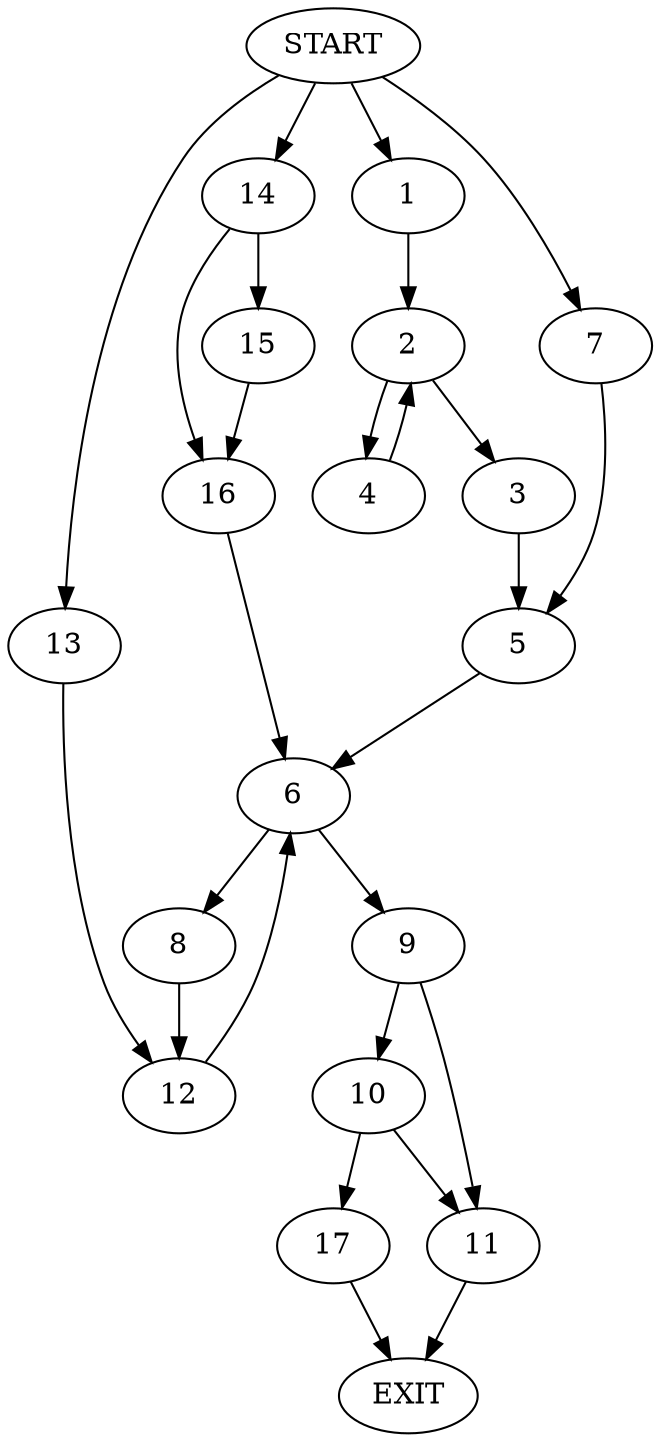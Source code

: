 digraph {
0 [label="START"]
18 [label="EXIT"]
0 -> 1
1 -> 2
2 -> 3
2 -> 4
4 -> 2
3 -> 5
5 -> 6
0 -> 7
7 -> 5
6 -> 8
6 -> 9
9 -> 10
9 -> 11
8 -> 12
12 -> 6
0 -> 13
13 -> 12
0 -> 14
14 -> 15
14 -> 16
15 -> 16
16 -> 6
11 -> 18
10 -> 17
10 -> 11
17 -> 18
}
